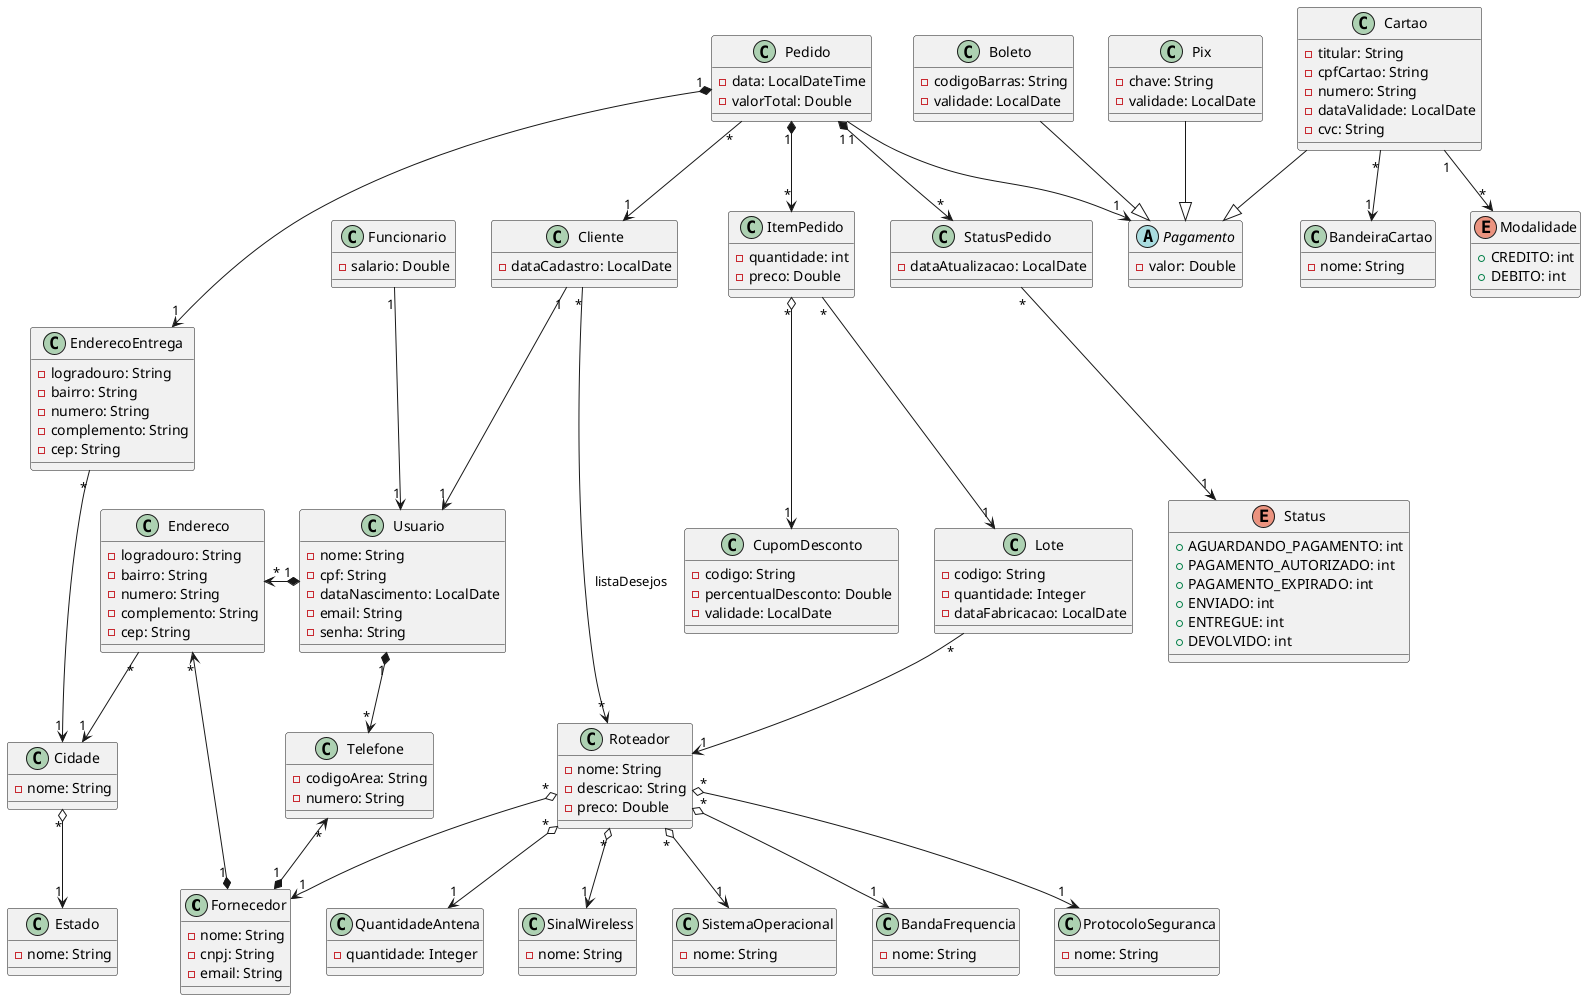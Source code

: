 @startuml

class Fornecedor {
    - nome: String
    - cnpj: String
    - email: String
}

class Lote {
    - codigo: String
    - quantidade: Integer
    - dataFabricacao: LocalDate
}

class Roteador {
    - nome: String
    - descricao: String
    - preco: Double
}

class BandaFrequencia {
    - nome: String
}

class ProtocoloSeguranca {
    - nome: String
}

class QuantidadeAntena {
    - quantidade: Integer
}

class SinalWireless {
    - nome: String
}

class SistemaOperacional {
    - nome: String
}

class Cliente {
    - dataCadastro: LocalDate
}

class Funcionario {
    - salario: Double
}

class Usuario {
    - nome: String
    - cpf: String
    - dataNascimento: LocalDate
    - email: String
    - senha: String
}

class Telefone {
    - codigoArea: String
    - numero: String
}

class Pedido {
    - data: LocalDateTime
    - valorTotal: Double   
}

class ItemPedido {
    - quantidade: int
    - preco: Double
}

class StatusPedido {
    - dataAtualizacao: LocalDate
}

enum Status {
    + AGUARDANDO_PAGAMENTO: int
    + PAGAMENTO_AUTORIZADO: int
    + PAGAMENTO_EXPIRADO: int
    + ENVIADO: int
    + ENTREGUE: int
    + DEVOLVIDO: int
}

class Endereco {
    - logradouro: String
    - bairro: String
    - numero: String
    - complemento: String
    - cep: String
}

class Cidade {
    - nome: String
}

class Estado {
    - nome: String
}

class EnderecoEntrega {
    - logradouro: String
    - bairro: String
    - numero: String
    - complemento: String
    - cep: String
}

abstract Pagamento {
    - valor: Double
}

class Pix {
    - chave: String
    - validade: LocalDate
}

class Boleto {
    - codigoBarras: String
    - validade: LocalDate
}

class Cartao {
    - titular: String
    - cpfCartao: String
    - numero: String
    - dataValidade: LocalDate
    - cvc: String
}

class BandeiraCartao {
    - nome: String
}

enum Modalidade {
    + CREDITO: int
    + DEBITO: int
}

class CupomDesconto {
    - codigo: String
    - percentualDesconto: Double
    - validade: LocalDate
}

' RELACIONAMENTO

Roteador "*" o--> "1" Fornecedor
Roteador "*" o--> "1" BandaFrequencia
Roteador "*" o--> "1" ProtocoloSeguranca
Roteador "*" o--> "1" QuantidadeAntena
Roteador "*" o--> "1" SinalWireless
Roteador "*" o--> "1" SistemaOperacional

Fornecedor "1" *-up-> "*" Endereco
Fornecedor "1" *-up-> "*" Telefone

Lote "*" --> "1" Roteador

Cliente "*" --> "*" Roteador: listaDesejos
Cliente "1" --> "1" Usuario

Funcionario "1" --> "1" Usuario

Usuario "1" *-left-> "*" Endereco
Usuario "1" *--> "*" Telefone

Endereco "*" --> "1" Cidade
EnderecoEntrega "*" --> "1" Cidade

Cidade "*" o--> "1" Estado

Pedido "*" --> "1" Cliente
Pedido "1" *--> "*" ItemPedido
Pedido "1" *--> "1" EnderecoEntrega
Pedido "1" --> "1" Pagamento
Pedido "1" *--> "*" StatusPedido

StatusPedido "*" --> "1" Status

ItemPedido "*" --> "1" Lote
ItemPedido "*" o--> "1" CupomDesconto

Pix --|> Pagamento
Boleto --|> Pagamento
Cartao --|> Pagamento
Cartao "*" --> "1" BandeiraCartao
Cartao "1" --> "*" Modalidade

@enduml